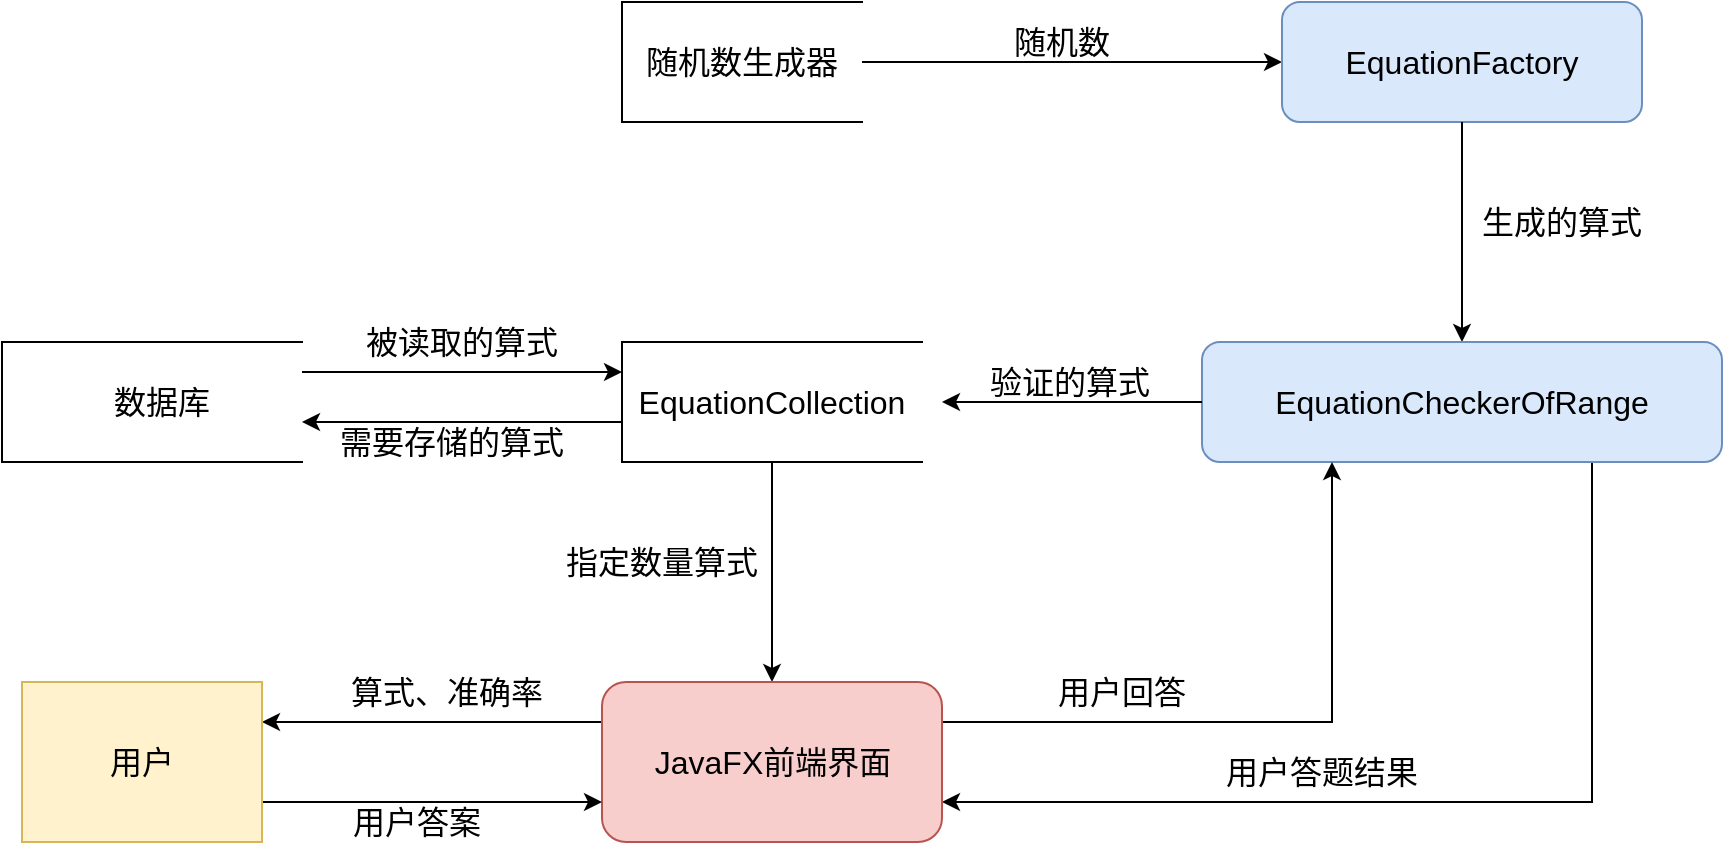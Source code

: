 <mxfile version="22.1.2" type="device">
  <diagram name="第 1 页" id="1YSf-_2dVTsVOeADFJhU">
    <mxGraphModel dx="2314" dy="820" grid="1" gridSize="10" guides="1" tooltips="1" connect="1" arrows="1" fold="1" page="1" pageScale="1" pageWidth="827" pageHeight="1169" math="0" shadow="0">
      <root>
        <mxCell id="0" />
        <mxCell id="1" parent="0" />
        <mxCell id="u3bfva5y0N8mrklL4nkP-5" value="" style="shape=partialRectangle;whiteSpace=wrap;html=1;left=0;right=0;fillColor=none;strokeColor=#000000;" vertex="1" parent="1">
          <mxGeometry x="130" y="220" width="120" height="60" as="geometry" />
        </mxCell>
        <mxCell id="u3bfva5y0N8mrklL4nkP-8" value="" style="endArrow=none;html=1;rounded=0;entryX=0;entryY=0;entryDx=0;entryDy=0;exitX=0;exitY=1;exitDx=0;exitDy=0;fillColor=#ffe6cc;strokeColor=#000000;" edge="1" parent="1" source="u3bfva5y0N8mrklL4nkP-5" target="u3bfva5y0N8mrklL4nkP-5">
          <mxGeometry width="50" height="50" relative="1" as="geometry">
            <mxPoint x="60" y="330" as="sourcePoint" />
            <mxPoint x="110" y="280" as="targetPoint" />
          </mxGeometry>
        </mxCell>
        <mxCell id="u3bfva5y0N8mrklL4nkP-9" value="随机数生成器" style="rounded=0;whiteSpace=wrap;html=1;fillColor=none;strokeColor=none;fontSize=16;" vertex="1" parent="1">
          <mxGeometry x="130" y="230" width="120" height="40" as="geometry" />
        </mxCell>
        <mxCell id="u3bfva5y0N8mrklL4nkP-10" value="" style="endArrow=classic;html=1;rounded=0;exitX=1;exitY=0.5;exitDx=0;exitDy=0;" edge="1" parent="1" source="u3bfva5y0N8mrklL4nkP-9">
          <mxGeometry width="50" height="50" relative="1" as="geometry">
            <mxPoint x="400" y="210" as="sourcePoint" />
            <mxPoint x="460" y="250" as="targetPoint" />
          </mxGeometry>
        </mxCell>
        <mxCell id="u3bfva5y0N8mrklL4nkP-12" value="" style="rounded=1;whiteSpace=wrap;html=1;fillColor=#dae8fc;strokeColor=#6c8ebf;" vertex="1" parent="1">
          <mxGeometry x="460" y="220" width="180" height="60" as="geometry" />
        </mxCell>
        <mxCell id="u3bfva5y0N8mrklL4nkP-13" value="随机数" style="rounded=0;whiteSpace=wrap;html=1;fillColor=none;strokeColor=none;fontSize=16;" vertex="1" parent="1">
          <mxGeometry x="290" y="220" width="120" height="40" as="geometry" />
        </mxCell>
        <mxCell id="u3bfva5y0N8mrklL4nkP-11" value=" EquationFactory" style="rounded=0;whiteSpace=wrap;html=1;fillColor=#dae8fc;strokeColor=none;fontSize=16;" vertex="1" parent="1">
          <mxGeometry x="475" y="230" width="150" height="40" as="geometry" />
        </mxCell>
        <mxCell id="u3bfva5y0N8mrklL4nkP-15" value="" style="endArrow=classic;html=1;rounded=0;exitX=0.5;exitY=1;exitDx=0;exitDy=0;" edge="1" parent="1" source="u3bfva5y0N8mrklL4nkP-12">
          <mxGeometry width="50" height="50" relative="1" as="geometry">
            <mxPoint x="570" y="410" as="sourcePoint" />
            <mxPoint x="550" y="390" as="targetPoint" />
          </mxGeometry>
        </mxCell>
        <mxCell id="u3bfva5y0N8mrklL4nkP-16" value="生成的算式" style="rounded=0;whiteSpace=wrap;html=1;fillColor=none;strokeColor=none;fontSize=16;" vertex="1" parent="1">
          <mxGeometry x="540" y="310" width="120" height="40" as="geometry" />
        </mxCell>
        <mxCell id="u3bfva5y0N8mrklL4nkP-47" style="edgeStyle=orthogonalEdgeStyle;rounded=0;orthogonalLoop=1;jettySize=auto;html=1;exitX=0.75;exitY=1;exitDx=0;exitDy=0;entryX=1;entryY=0.75;entryDx=0;entryDy=0;" edge="1" parent="1" source="u3bfva5y0N8mrklL4nkP-17" target="u3bfva5y0N8mrklL4nkP-26">
          <mxGeometry relative="1" as="geometry" />
        </mxCell>
        <mxCell id="u3bfva5y0N8mrklL4nkP-17" value="" style="rounded=1;whiteSpace=wrap;html=1;fillColor=#dae8fc;strokeColor=#6c8ebf;" vertex="1" parent="1">
          <mxGeometry x="420" y="390" width="260" height="60" as="geometry" />
        </mxCell>
        <mxCell id="u3bfva5y0N8mrklL4nkP-18" value="EquationCheckerOfRange" style="rounded=0;whiteSpace=wrap;html=1;fillColor=#dae8fc;strokeColor=none;fontSize=16;" vertex="1" parent="1">
          <mxGeometry x="440" y="400" width="220" height="40" as="geometry" />
        </mxCell>
        <mxCell id="u3bfva5y0N8mrklL4nkP-20" value="" style="endArrow=classic;html=1;rounded=0;entryX=1;entryY=0.5;entryDx=0;entryDy=0;exitX=0;exitY=0.5;exitDx=0;exitDy=0;" edge="1" parent="1" source="u3bfva5y0N8mrklL4nkP-17">
          <mxGeometry width="50" height="50" relative="1" as="geometry">
            <mxPoint x="300" y="540" as="sourcePoint" />
            <mxPoint x="290" y="420" as="targetPoint" />
          </mxGeometry>
        </mxCell>
        <mxCell id="u3bfva5y0N8mrklL4nkP-28" style="edgeStyle=orthogonalEdgeStyle;rounded=0;orthogonalLoop=1;jettySize=auto;html=1;exitX=0.5;exitY=1;exitDx=0;exitDy=0;entryX=0.5;entryY=0;entryDx=0;entryDy=0;" edge="1" parent="1" source="u3bfva5y0N8mrklL4nkP-23" target="u3bfva5y0N8mrklL4nkP-26">
          <mxGeometry relative="1" as="geometry" />
        </mxCell>
        <mxCell id="u3bfva5y0N8mrklL4nkP-23" value="" style="shape=partialRectangle;whiteSpace=wrap;html=1;left=0;right=0;fillColor=none;strokeColor=#000000;" vertex="1" parent="1">
          <mxGeometry x="130" y="390" width="150" height="60" as="geometry" />
        </mxCell>
        <mxCell id="u3bfva5y0N8mrklL4nkP-24" value="" style="endArrow=none;html=1;rounded=0;entryX=0;entryY=0;entryDx=0;entryDy=0;exitX=0;exitY=1;exitDx=0;exitDy=0;fillColor=#ffe6cc;strokeColor=#000000;" edge="1" parent="1" source="u3bfva5y0N8mrklL4nkP-23" target="u3bfva5y0N8mrklL4nkP-23">
          <mxGeometry width="50" height="50" relative="1" as="geometry">
            <mxPoint x="20" y="460" as="sourcePoint" />
            <mxPoint x="70" y="410" as="targetPoint" />
          </mxGeometry>
        </mxCell>
        <mxCell id="u3bfva5y0N8mrklL4nkP-25" value="验证的算式" style="rounded=0;whiteSpace=wrap;html=1;fillColor=none;strokeColor=none;fontSize=16;" vertex="1" parent="1">
          <mxGeometry x="294" y="390" width="120" height="40" as="geometry" />
        </mxCell>
        <mxCell id="u3bfva5y0N8mrklL4nkP-40" style="edgeStyle=orthogonalEdgeStyle;rounded=0;orthogonalLoop=1;jettySize=auto;html=1;exitX=0;exitY=0.25;exitDx=0;exitDy=0;entryX=1;entryY=0.25;entryDx=0;entryDy=0;" edge="1" parent="1" source="u3bfva5y0N8mrklL4nkP-26" target="u3bfva5y0N8mrklL4nkP-37">
          <mxGeometry relative="1" as="geometry" />
        </mxCell>
        <mxCell id="u3bfva5y0N8mrklL4nkP-45" style="edgeStyle=orthogonalEdgeStyle;rounded=0;orthogonalLoop=1;jettySize=auto;html=1;exitX=1;exitY=0.25;exitDx=0;exitDy=0;entryX=0.25;entryY=1;entryDx=0;entryDy=0;" edge="1" parent="1" source="u3bfva5y0N8mrklL4nkP-26" target="u3bfva5y0N8mrklL4nkP-17">
          <mxGeometry relative="1" as="geometry" />
        </mxCell>
        <mxCell id="u3bfva5y0N8mrklL4nkP-26" value="" style="rounded=1;whiteSpace=wrap;html=1;fillColor=#f8cecc;strokeColor=#b85450;" vertex="1" parent="1">
          <mxGeometry x="120" y="560" width="170" height="80" as="geometry" />
        </mxCell>
        <mxCell id="u3bfva5y0N8mrklL4nkP-27" value="JavaFX前端界面" style="rounded=0;whiteSpace=wrap;html=1;fillColor=#f8cecc;strokeColor=none;fontSize=16;" vertex="1" parent="1">
          <mxGeometry x="142.5" y="580" width="125" height="40" as="geometry" />
        </mxCell>
        <mxCell id="u3bfva5y0N8mrklL4nkP-43" style="edgeStyle=orthogonalEdgeStyle;rounded=0;orthogonalLoop=1;jettySize=auto;html=1;exitX=1;exitY=0.75;exitDx=0;exitDy=0;entryX=0;entryY=0.75;entryDx=0;entryDy=0;" edge="1" parent="1" source="u3bfva5y0N8mrklL4nkP-37" target="u3bfva5y0N8mrklL4nkP-26">
          <mxGeometry relative="1" as="geometry" />
        </mxCell>
        <mxCell id="u3bfva5y0N8mrklL4nkP-37" value="" style="rounded=0;whiteSpace=wrap;html=1;fillColor=#fff2cc;strokeColor=#d6b656;" vertex="1" parent="1">
          <mxGeometry x="-170" y="560" width="120" height="80" as="geometry" />
        </mxCell>
        <mxCell id="u3bfva5y0N8mrklL4nkP-31" value="用户" style="rounded=0;whiteSpace=wrap;html=1;fillColor=#fff2cc;strokeColor=none;fontSize=16;" vertex="1" parent="1">
          <mxGeometry x="-155" y="580" width="90" height="40" as="geometry" />
        </mxCell>
        <mxCell id="u3bfva5y0N8mrklL4nkP-41" value="算式、准确率" style="rounded=0;whiteSpace=wrap;html=1;fillColor=none;strokeColor=none;fontSize=16;" vertex="1" parent="1">
          <mxGeometry x="-20" y="545" width="125" height="40" as="geometry" />
        </mxCell>
        <mxCell id="u3bfva5y0N8mrklL4nkP-42" value="指定数量算式" style="rounded=0;whiteSpace=wrap;html=1;fillColor=none;strokeColor=none;fontSize=16;" vertex="1" parent="1">
          <mxGeometry x="90" y="480" width="120" height="40" as="geometry" />
        </mxCell>
        <mxCell id="u3bfva5y0N8mrklL4nkP-44" value="用户答案" style="rounded=0;whiteSpace=wrap;html=1;fillColor=none;strokeColor=none;fontSize=16;" vertex="1" parent="1">
          <mxGeometry x="-35" y="610" width="125" height="40" as="geometry" />
        </mxCell>
        <mxCell id="u3bfva5y0N8mrklL4nkP-46" value="用户回答" style="rounded=0;whiteSpace=wrap;html=1;fillColor=none;strokeColor=none;fontSize=16;" vertex="1" parent="1">
          <mxGeometry x="320" y="545" width="120" height="40" as="geometry" />
        </mxCell>
        <mxCell id="u3bfva5y0N8mrklL4nkP-48" value="用户答题结果" style="rounded=0;whiteSpace=wrap;html=1;fillColor=none;strokeColor=none;fontSize=16;" vertex="1" parent="1">
          <mxGeometry x="420" y="585" width="120" height="40" as="geometry" />
        </mxCell>
        <mxCell id="u3bfva5y0N8mrklL4nkP-50" value="" style="shape=partialRectangle;whiteSpace=wrap;html=1;left=0;right=0;fillColor=none;strokeColor=#000000;" vertex="1" parent="1">
          <mxGeometry x="-180" y="390" width="150" height="60" as="geometry" />
        </mxCell>
        <mxCell id="u3bfva5y0N8mrklL4nkP-51" value="" style="endArrow=none;html=1;rounded=0;entryX=0;entryY=0;entryDx=0;entryDy=0;exitX=0;exitY=1;exitDx=0;exitDy=0;fillColor=#ffe6cc;strokeColor=#000000;" edge="1" parent="1" source="u3bfva5y0N8mrklL4nkP-50" target="u3bfva5y0N8mrklL4nkP-50">
          <mxGeometry width="50" height="50" relative="1" as="geometry">
            <mxPoint x="-250" y="560" as="sourcePoint" />
            <mxPoint x="-200" y="510" as="targetPoint" />
          </mxGeometry>
        </mxCell>
        <mxCell id="u3bfva5y0N8mrklL4nkP-53" value="" style="endArrow=classic;html=1;rounded=0;exitX=1;exitY=0.25;exitDx=0;exitDy=0;fillColor=#ffe6cc;strokeColor=#000000;" edge="1" parent="1" source="u3bfva5y0N8mrklL4nkP-50">
          <mxGeometry width="50" height="50" relative="1" as="geometry">
            <mxPoint x="60" y="430" as="sourcePoint" />
            <mxPoint x="130" y="405" as="targetPoint" />
          </mxGeometry>
        </mxCell>
        <mxCell id="u3bfva5y0N8mrklL4nkP-54" value="" style="endArrow=classic;html=1;rounded=0;exitX=0;exitY=0.75;exitDx=0;exitDy=0;fillColor=#ffe6cc;strokeColor=#000000;entryX=1;entryY=0.75;entryDx=0;entryDy=0;" edge="1" parent="1" source="u3bfva5y0N8mrklL4nkP-21" target="u3bfva5y0N8mrklL4nkP-49">
          <mxGeometry width="50" height="50" relative="1" as="geometry">
            <mxPoint x="120" y="430" as="sourcePoint" />
            <mxPoint x="-20" y="430" as="targetPoint" />
          </mxGeometry>
        </mxCell>
        <mxCell id="u3bfva5y0N8mrklL4nkP-55" value="被读取的算式" style="rounded=0;whiteSpace=wrap;html=1;fillColor=none;strokeColor=none;fontSize=16;" vertex="1" parent="1">
          <mxGeometry x="-10" y="370" width="120" height="40" as="geometry" />
        </mxCell>
        <mxCell id="u3bfva5y0N8mrklL4nkP-56" value="需要存储的算式" style="rounded=0;whiteSpace=wrap;html=1;fillColor=none;strokeColor=none;fontSize=16;" vertex="1" parent="1">
          <mxGeometry x="-15" y="420" width="120" height="40" as="geometry" />
        </mxCell>
        <mxCell id="u3bfva5y0N8mrklL4nkP-21" value="EquationCollection" style="rounded=0;whiteSpace=wrap;html=1;fillColor=none;strokeColor=none;fontSize=16;" vertex="1" parent="1">
          <mxGeometry x="130" y="400" width="150" height="40" as="geometry" />
        </mxCell>
        <mxCell id="u3bfva5y0N8mrklL4nkP-49" value="数据库" style="rounded=0;whiteSpace=wrap;html=1;fillColor=none;strokeColor=none;fontSize=16;" vertex="1" parent="1">
          <mxGeometry x="-170" y="400" width="140" height="40" as="geometry" />
        </mxCell>
      </root>
    </mxGraphModel>
  </diagram>
</mxfile>
